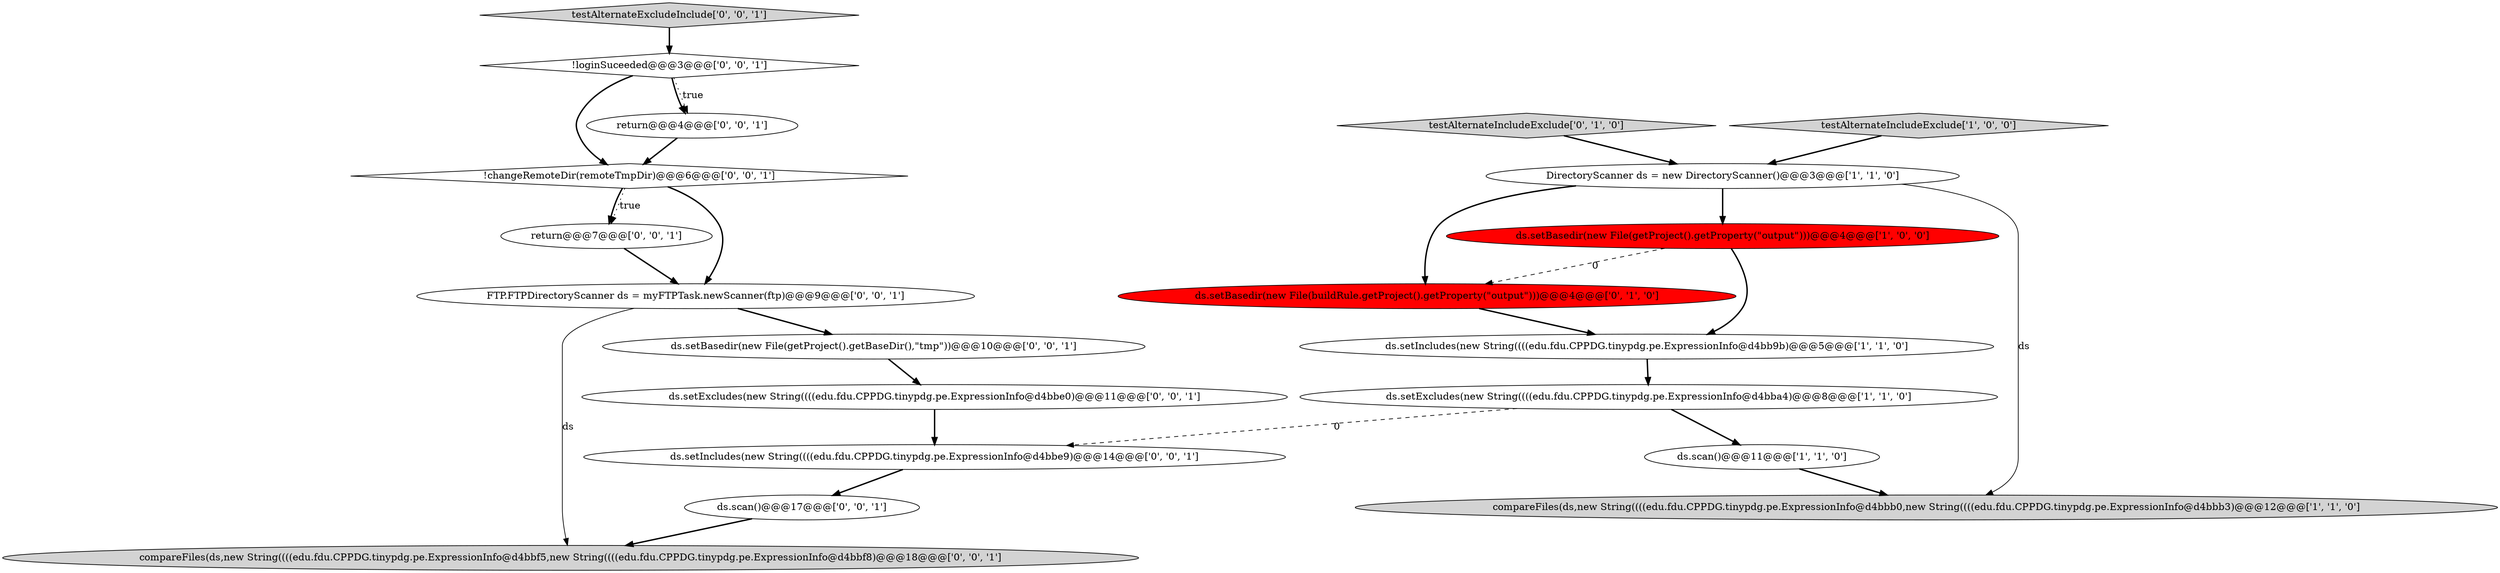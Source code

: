 digraph {
19 [style = filled, label = "ds.scan()@@@17@@@['0', '0', '1']", fillcolor = white, shape = ellipse image = "AAA0AAABBB3BBB"];
10 [style = filled, label = "ds.setExcludes(new String((((edu.fdu.CPPDG.tinypdg.pe.ExpressionInfo@d4bbe0)@@@11@@@['0', '0', '1']", fillcolor = white, shape = ellipse image = "AAA0AAABBB3BBB"];
7 [style = filled, label = "ds.setBasedir(new File(buildRule.getProject().getProperty(\"output\")))@@@4@@@['0', '1', '0']", fillcolor = red, shape = ellipse image = "AAA1AAABBB2BBB"];
12 [style = filled, label = "ds.setIncludes(new String((((edu.fdu.CPPDG.tinypdg.pe.ExpressionInfo@d4bbe9)@@@14@@@['0', '0', '1']", fillcolor = white, shape = ellipse image = "AAA0AAABBB3BBB"];
2 [style = filled, label = "ds.setExcludes(new String((((edu.fdu.CPPDG.tinypdg.pe.ExpressionInfo@d4bba4)@@@8@@@['1', '1', '0']", fillcolor = white, shape = ellipse image = "AAA0AAABBB1BBB"];
1 [style = filled, label = "compareFiles(ds,new String((((edu.fdu.CPPDG.tinypdg.pe.ExpressionInfo@d4bbb0,new String((((edu.fdu.CPPDG.tinypdg.pe.ExpressionInfo@d4bbb3)@@@12@@@['1', '1', '0']", fillcolor = lightgray, shape = ellipse image = "AAA0AAABBB1BBB"];
15 [style = filled, label = "FTP.FTPDirectoryScanner ds = myFTPTask.newScanner(ftp)@@@9@@@['0', '0', '1']", fillcolor = white, shape = ellipse image = "AAA0AAABBB3BBB"];
8 [style = filled, label = "testAlternateIncludeExclude['0', '1', '0']", fillcolor = lightgray, shape = diamond image = "AAA0AAABBB2BBB"];
3 [style = filled, label = "DirectoryScanner ds = new DirectoryScanner()@@@3@@@['1', '1', '0']", fillcolor = white, shape = ellipse image = "AAA0AAABBB1BBB"];
5 [style = filled, label = "testAlternateIncludeExclude['1', '0', '0']", fillcolor = lightgray, shape = diamond image = "AAA0AAABBB1BBB"];
16 [style = filled, label = "!loginSuceeded@@@3@@@['0', '0', '1']", fillcolor = white, shape = diamond image = "AAA0AAABBB3BBB"];
6 [style = filled, label = "ds.scan()@@@11@@@['1', '1', '0']", fillcolor = white, shape = ellipse image = "AAA0AAABBB1BBB"];
0 [style = filled, label = "ds.setBasedir(new File(getProject().getProperty(\"output\")))@@@4@@@['1', '0', '0']", fillcolor = red, shape = ellipse image = "AAA1AAABBB1BBB"];
11 [style = filled, label = "testAlternateExcludeInclude['0', '0', '1']", fillcolor = lightgray, shape = diamond image = "AAA0AAABBB3BBB"];
13 [style = filled, label = "return@@@4@@@['0', '0', '1']", fillcolor = white, shape = ellipse image = "AAA0AAABBB3BBB"];
18 [style = filled, label = "return@@@7@@@['0', '0', '1']", fillcolor = white, shape = ellipse image = "AAA0AAABBB3BBB"];
14 [style = filled, label = "!changeRemoteDir(remoteTmpDir)@@@6@@@['0', '0', '1']", fillcolor = white, shape = diamond image = "AAA0AAABBB3BBB"];
4 [style = filled, label = "ds.setIncludes(new String((((edu.fdu.CPPDG.tinypdg.pe.ExpressionInfo@d4bb9b)@@@5@@@['1', '1', '0']", fillcolor = white, shape = ellipse image = "AAA0AAABBB1BBB"];
9 [style = filled, label = "ds.setBasedir(new File(getProject().getBaseDir(),\"tmp\"))@@@10@@@['0', '0', '1']", fillcolor = white, shape = ellipse image = "AAA0AAABBB3BBB"];
17 [style = filled, label = "compareFiles(ds,new String((((edu.fdu.CPPDG.tinypdg.pe.ExpressionInfo@d4bbf5,new String((((edu.fdu.CPPDG.tinypdg.pe.ExpressionInfo@d4bbf8)@@@18@@@['0', '0', '1']", fillcolor = lightgray, shape = ellipse image = "AAA0AAABBB3BBB"];
5->3 [style = bold, label=""];
11->16 [style = bold, label=""];
16->13 [style = bold, label=""];
16->13 [style = dotted, label="true"];
2->6 [style = bold, label=""];
8->3 [style = bold, label=""];
18->15 [style = bold, label=""];
3->1 [style = solid, label="ds"];
4->2 [style = bold, label=""];
7->4 [style = bold, label=""];
9->10 [style = bold, label=""];
19->17 [style = bold, label=""];
3->0 [style = bold, label=""];
6->1 [style = bold, label=""];
2->12 [style = dashed, label="0"];
3->7 [style = bold, label=""];
0->4 [style = bold, label=""];
15->9 [style = bold, label=""];
10->12 [style = bold, label=""];
16->14 [style = bold, label=""];
14->18 [style = bold, label=""];
14->15 [style = bold, label=""];
15->17 [style = solid, label="ds"];
12->19 [style = bold, label=""];
0->7 [style = dashed, label="0"];
13->14 [style = bold, label=""];
14->18 [style = dotted, label="true"];
}
